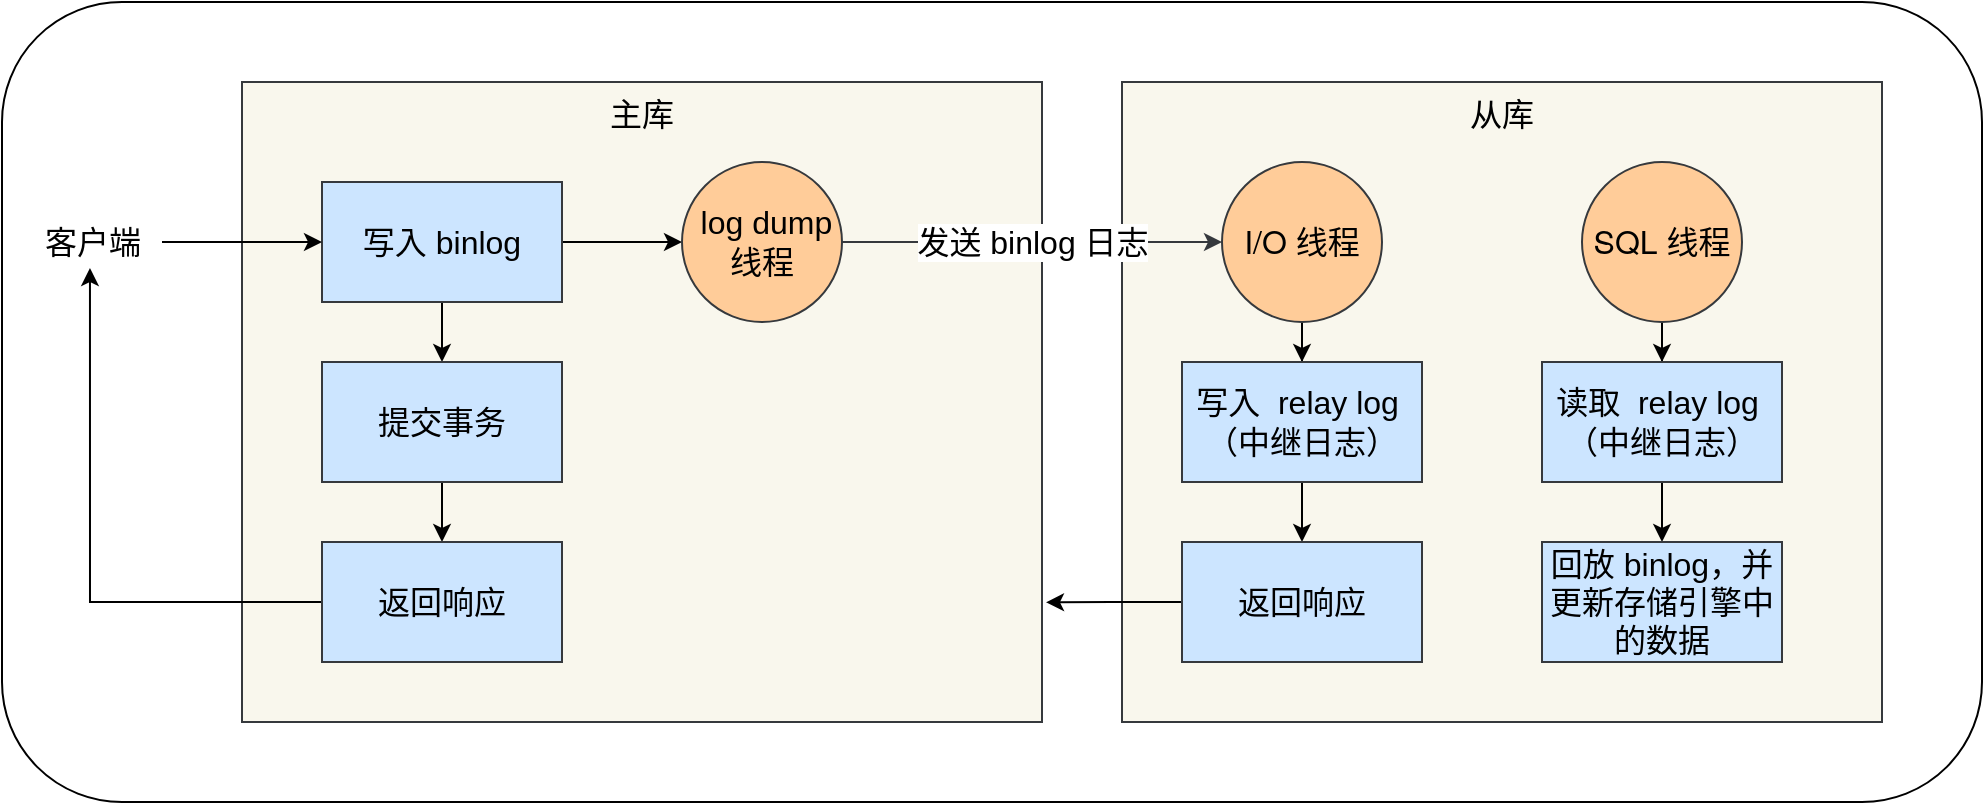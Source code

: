 <mxfile version="20.0.1" type="github">
  <diagram id="3Ade_3BD3aupLjTUxAc4" name="Page-1">
    <mxGraphModel dx="1743" dy="772" grid="1" gridSize="10" guides="1" tooltips="1" connect="1" arrows="1" fold="1" page="1" pageScale="1" pageWidth="827" pageHeight="1169" math="0" shadow="0">
      <root>
        <mxCell id="0" />
        <mxCell id="1" parent="0" />
        <mxCell id="WS8XKa7ZKcizXkr6FbYN-29" value="" style="rounded=1;whiteSpace=wrap;html=1;labelBackgroundColor=none;fontSize=16;fontColor=#000000;" vertex="1" parent="1">
          <mxGeometry x="-20" y="140" width="990" height="400" as="geometry" />
        </mxCell>
        <mxCell id="WS8XKa7ZKcizXkr6FbYN-21" value="从库" style="rounded=0;whiteSpace=wrap;html=1;labelBackgroundColor=none;fontSize=16;verticalAlign=top;fillColor=#f9f7ed;strokeColor=#36393d;" vertex="1" parent="1">
          <mxGeometry x="540" y="180" width="380" height="320" as="geometry" />
        </mxCell>
        <mxCell id="WS8XKa7ZKcizXkr6FbYN-18" value="主库" style="rounded=0;whiteSpace=wrap;html=1;labelBackgroundColor=none;fontSize=16;verticalAlign=top;fillColor=#f9f7ed;strokeColor=#36393d;" vertex="1" parent="1">
          <mxGeometry x="100" y="180" width="400" height="320" as="geometry" />
        </mxCell>
        <mxCell id="WS8XKa7ZKcizXkr6FbYN-3" style="edgeStyle=orthogonalEdgeStyle;rounded=0;orthogonalLoop=1;jettySize=auto;html=1;entryX=0.5;entryY=0;entryDx=0;entryDy=0;fontSize=16;" edge="1" parent="1" source="WS8XKa7ZKcizXkr6FbYN-1" target="WS8XKa7ZKcizXkr6FbYN-2">
          <mxGeometry relative="1" as="geometry" />
        </mxCell>
        <mxCell id="WS8XKa7ZKcizXkr6FbYN-11" style="edgeStyle=orthogonalEdgeStyle;rounded=0;orthogonalLoop=1;jettySize=auto;html=1;entryX=0;entryY=0.5;entryDx=0;entryDy=0;fontSize=16;" edge="1" parent="1" source="WS8XKa7ZKcizXkr6FbYN-1" target="WS8XKa7ZKcizXkr6FbYN-9">
          <mxGeometry relative="1" as="geometry" />
        </mxCell>
        <mxCell id="WS8XKa7ZKcizXkr6FbYN-1" value="写入 binlog" style="rounded=0;whiteSpace=wrap;html=1;fontSize=16;fillColor=#cce5ff;strokeColor=#36393d;" vertex="1" parent="1">
          <mxGeometry x="140" y="230" width="120" height="60" as="geometry" />
        </mxCell>
        <mxCell id="WS8XKa7ZKcizXkr6FbYN-5" style="edgeStyle=orthogonalEdgeStyle;rounded=0;orthogonalLoop=1;jettySize=auto;html=1;entryX=0.5;entryY=0;entryDx=0;entryDy=0;fontSize=16;" edge="1" parent="1" source="WS8XKa7ZKcizXkr6FbYN-2" target="WS8XKa7ZKcizXkr6FbYN-4">
          <mxGeometry relative="1" as="geometry" />
        </mxCell>
        <mxCell id="WS8XKa7ZKcizXkr6FbYN-2" value="提交事务" style="rounded=0;whiteSpace=wrap;html=1;fontSize=16;fillColor=#cce5ff;strokeColor=#36393d;" vertex="1" parent="1">
          <mxGeometry x="140" y="320" width="120" height="60" as="geometry" />
        </mxCell>
        <mxCell id="WS8XKa7ZKcizXkr6FbYN-28" style="edgeStyle=orthogonalEdgeStyle;rounded=0;orthogonalLoop=1;jettySize=auto;html=1;entryX=0.483;entryY=1.15;entryDx=0;entryDy=0;entryPerimeter=0;fontSize=16;fontColor=#000000;" edge="1" parent="1" source="WS8XKa7ZKcizXkr6FbYN-4" target="WS8XKa7ZKcizXkr6FbYN-7">
          <mxGeometry relative="1" as="geometry" />
        </mxCell>
        <mxCell id="WS8XKa7ZKcizXkr6FbYN-4" value="返回响应" style="rounded=0;whiteSpace=wrap;html=1;fontSize=16;fillColor=#cce5ff;strokeColor=#36393d;" vertex="1" parent="1">
          <mxGeometry x="140" y="410" width="120" height="60" as="geometry" />
        </mxCell>
        <mxCell id="WS8XKa7ZKcizXkr6FbYN-6" value="" style="endArrow=classic;html=1;rounded=0;entryX=0;entryY=0.5;entryDx=0;entryDy=0;fontSize=16;" edge="1" parent="1" target="WS8XKa7ZKcizXkr6FbYN-1">
          <mxGeometry width="50" height="50" relative="1" as="geometry">
            <mxPoint x="60" y="260" as="sourcePoint" />
            <mxPoint x="110" y="240" as="targetPoint" />
          </mxGeometry>
        </mxCell>
        <mxCell id="WS8XKa7ZKcizXkr6FbYN-7" value="客户端" style="text;html=1;align=center;verticalAlign=middle;resizable=0;points=[];autosize=1;strokeColor=none;fillColor=none;fontSize=16;" vertex="1" parent="1">
          <mxGeometry x="-5" y="250" width="60" height="20" as="geometry" />
        </mxCell>
        <mxCell id="WS8XKa7ZKcizXkr6FbYN-12" value="发送 binlog 日志" style="edgeStyle=orthogonalEdgeStyle;rounded=0;orthogonalLoop=1;jettySize=auto;html=1;entryX=0;entryY=0.5;entryDx=0;entryDy=0;fontSize=16;fontColor=#000000;fillColor=#ffff88;strokeColor=#36393d;" edge="1" parent="1" source="WS8XKa7ZKcizXkr6FbYN-9" target="WS8XKa7ZKcizXkr6FbYN-10">
          <mxGeometry relative="1" as="geometry" />
        </mxCell>
        <mxCell id="WS8XKa7ZKcizXkr6FbYN-9" value="&amp;nbsp;log dump 线程" style="ellipse;whiteSpace=wrap;html=1;aspect=fixed;fontSize=16;fillColor=#ffcc99;strokeColor=#36393d;" vertex="1" parent="1">
          <mxGeometry x="320" y="220" width="80" height="80" as="geometry" />
        </mxCell>
        <mxCell id="WS8XKa7ZKcizXkr6FbYN-14" style="edgeStyle=orthogonalEdgeStyle;rounded=0;orthogonalLoop=1;jettySize=auto;html=1;entryX=0.5;entryY=0;entryDx=0;entryDy=0;fontSize=16;fontColor=#000000;" edge="1" parent="1" source="WS8XKa7ZKcizXkr6FbYN-10" target="WS8XKa7ZKcizXkr6FbYN-13">
          <mxGeometry relative="1" as="geometry" />
        </mxCell>
        <mxCell id="WS8XKa7ZKcizXkr6FbYN-10" value="&lt;span style=&quot;caret-color: rgb(184, 191, 198); font-family: &amp;quot;Helvetica Neue&amp;quot;, Helvetica, Arial, sans-serif; orphans: 4; text-align: left; text-size-adjust: auto;&quot;&gt; I/O 线程&lt;/span&gt;" style="ellipse;whiteSpace=wrap;html=1;aspect=fixed;fontSize=16;fillColor=#ffcc99;strokeColor=#36393d;" vertex="1" parent="1">
          <mxGeometry x="590" y="220" width="80" height="80" as="geometry" />
        </mxCell>
        <mxCell id="WS8XKa7ZKcizXkr6FbYN-16" style="edgeStyle=orthogonalEdgeStyle;rounded=0;orthogonalLoop=1;jettySize=auto;html=1;fontSize=16;fontColor=#000000;" edge="1" parent="1" source="WS8XKa7ZKcizXkr6FbYN-13" target="WS8XKa7ZKcizXkr6FbYN-15">
          <mxGeometry relative="1" as="geometry" />
        </mxCell>
        <mxCell id="WS8XKa7ZKcizXkr6FbYN-13" value="写入 &amp;nbsp;relay log&amp;nbsp;&lt;br&gt;（中继日志）" style="rounded=0;whiteSpace=wrap;html=1;fontSize=16;fillColor=#cce5ff;strokeColor=#36393d;" vertex="1" parent="1">
          <mxGeometry x="570" y="320" width="120" height="60" as="geometry" />
        </mxCell>
        <mxCell id="WS8XKa7ZKcizXkr6FbYN-20" style="edgeStyle=orthogonalEdgeStyle;rounded=0;orthogonalLoop=1;jettySize=auto;html=1;entryX=1.005;entryY=0.813;entryDx=0;entryDy=0;entryPerimeter=0;fontSize=16;fontColor=#000000;" edge="1" parent="1" source="WS8XKa7ZKcizXkr6FbYN-15" target="WS8XKa7ZKcizXkr6FbYN-18">
          <mxGeometry relative="1" as="geometry" />
        </mxCell>
        <mxCell id="WS8XKa7ZKcizXkr6FbYN-15" value="返回响应" style="rounded=0;whiteSpace=wrap;html=1;fontSize=16;fillColor=#cce5ff;strokeColor=#36393d;" vertex="1" parent="1">
          <mxGeometry x="570" y="410" width="120" height="60" as="geometry" />
        </mxCell>
        <mxCell id="WS8XKa7ZKcizXkr6FbYN-25" style="edgeStyle=orthogonalEdgeStyle;rounded=0;orthogonalLoop=1;jettySize=auto;html=1;fontSize=16;fontColor=#000000;" edge="1" parent="1" source="WS8XKa7ZKcizXkr6FbYN-22" target="WS8XKa7ZKcizXkr6FbYN-24">
          <mxGeometry relative="1" as="geometry" />
        </mxCell>
        <mxCell id="WS8XKa7ZKcizXkr6FbYN-22" value="&lt;span style=&quot;caret-color: rgb(184, 191, 198); font-family: &amp;quot;Helvetica Neue&amp;quot;, Helvetica, Arial, sans-serif; orphans: 4; text-align: left; text-size-adjust: auto;&quot;&gt; SQL 线程&lt;/span&gt;" style="ellipse;whiteSpace=wrap;html=1;aspect=fixed;fontSize=16;fillColor=#ffcc99;strokeColor=#36393d;" vertex="1" parent="1">
          <mxGeometry x="770" y="220" width="80" height="80" as="geometry" />
        </mxCell>
        <mxCell id="WS8XKa7ZKcizXkr6FbYN-27" style="edgeStyle=orthogonalEdgeStyle;rounded=0;orthogonalLoop=1;jettySize=auto;html=1;fontSize=16;fontColor=#000000;" edge="1" parent="1" source="WS8XKa7ZKcizXkr6FbYN-24" target="WS8XKa7ZKcizXkr6FbYN-26">
          <mxGeometry relative="1" as="geometry" />
        </mxCell>
        <mxCell id="WS8XKa7ZKcizXkr6FbYN-24" value="读取&amp;nbsp; relay log&amp;nbsp;&lt;br&gt;（中继日志）" style="rounded=0;whiteSpace=wrap;html=1;fontSize=16;fillColor=#cce5ff;strokeColor=#36393d;" vertex="1" parent="1">
          <mxGeometry x="750" y="320" width="120" height="60" as="geometry" />
        </mxCell>
        <mxCell id="WS8XKa7ZKcizXkr6FbYN-26" value="回放 binlog，并更新存储引擎中的数据" style="rounded=0;whiteSpace=wrap;html=1;fontSize=16;fillColor=#cce5ff;strokeColor=#36393d;" vertex="1" parent="1">
          <mxGeometry x="750" y="410" width="120" height="60" as="geometry" />
        </mxCell>
      </root>
    </mxGraphModel>
  </diagram>
</mxfile>
